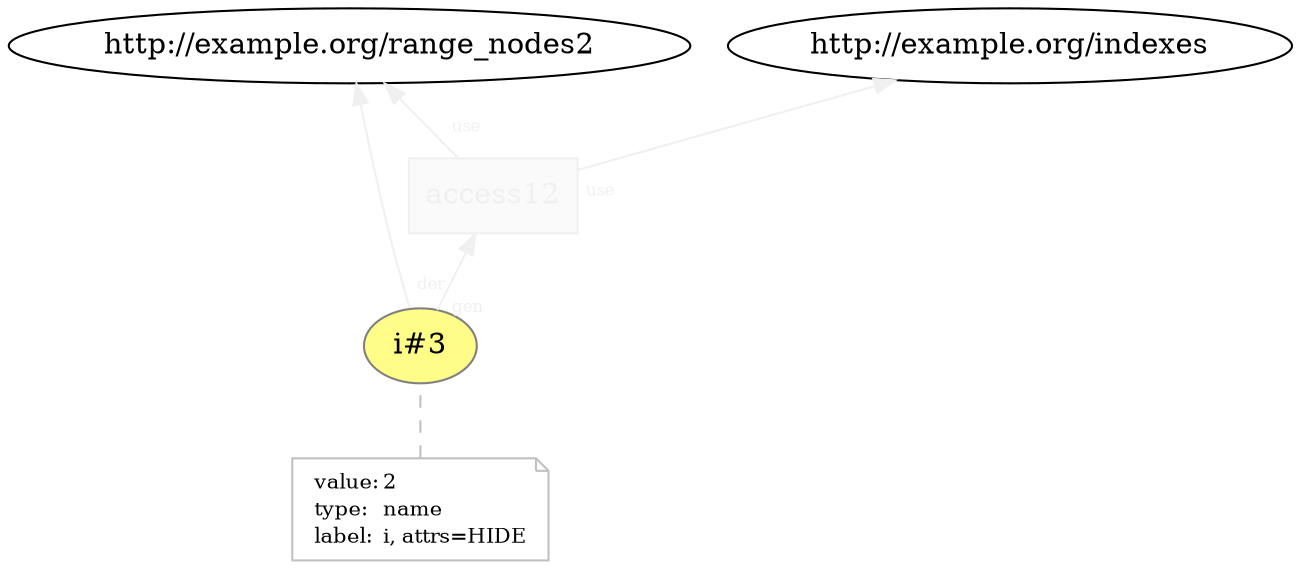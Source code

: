 digraph "PROV" { size="16,12"; rankdir="BT";
"http://example.org/i#3" [fillcolor="#FFFC87",color="#808080",style="filled",label="i#3",URL="http://example.org/i#3"]
"-attrs0" [color="gray",shape="note",fontsize="10",fontcolor="black",label=<<TABLE cellpadding="0" border="0">
	<TR>
	    <TD align="left">value:</TD>
	    <TD align="left">2</TD>
	</TR>
	<TR>
	    <TD align="left">type:</TD>
	    <TD align="left">name</TD>
	</TR>
	<TR>
	    <TD align="left">label:</TD>
	    <TD align="left">i, attrs=HIDE</TD>
	</TR>
</TABLE>>]
"-attrs0" -> "http://example.org/i#3" [color="gray",style="dashed",arrowhead="none"]
"http://example.org/access12" [fillcolor="#FAFAFA",color="#F0F0F0",shape="polygon",sides="4",style="filled",fontcolor="#F0F0F0",label="access12",URL="http://example.org/access12"]
"http://example.org/i#3" -> "http://example.org/range_nodes2" [labelfontsize="8",labeldistance="1.5",labelangle="60.0",rotation="20",taillabel="der",fontcolor="#F0F0F0",color="#F0F0F0"]
"http://example.org/access12" -> "http://example.org/indexes" [labelfontsize="8",labeldistance="1.5",labelangle="60.0",rotation="20",taillabel="use",fontcolor="#F0F0F0",color="#F0F0F0"]
"http://example.org/access12" -> "http://example.org/range_nodes2" [labelfontsize="8",labeldistance="1.5",labelangle="60.0",rotation="20",taillabel="use",fontcolor="#F0F0F0",color="#F0F0F0"]
"http://example.org/i#3" -> "http://example.org/access12" [labelfontsize="8",labeldistance="1.5",labelangle="60.0",rotation="20",taillabel="gen",fontcolor="#F0F0F0",color="#F0F0F0"]
}